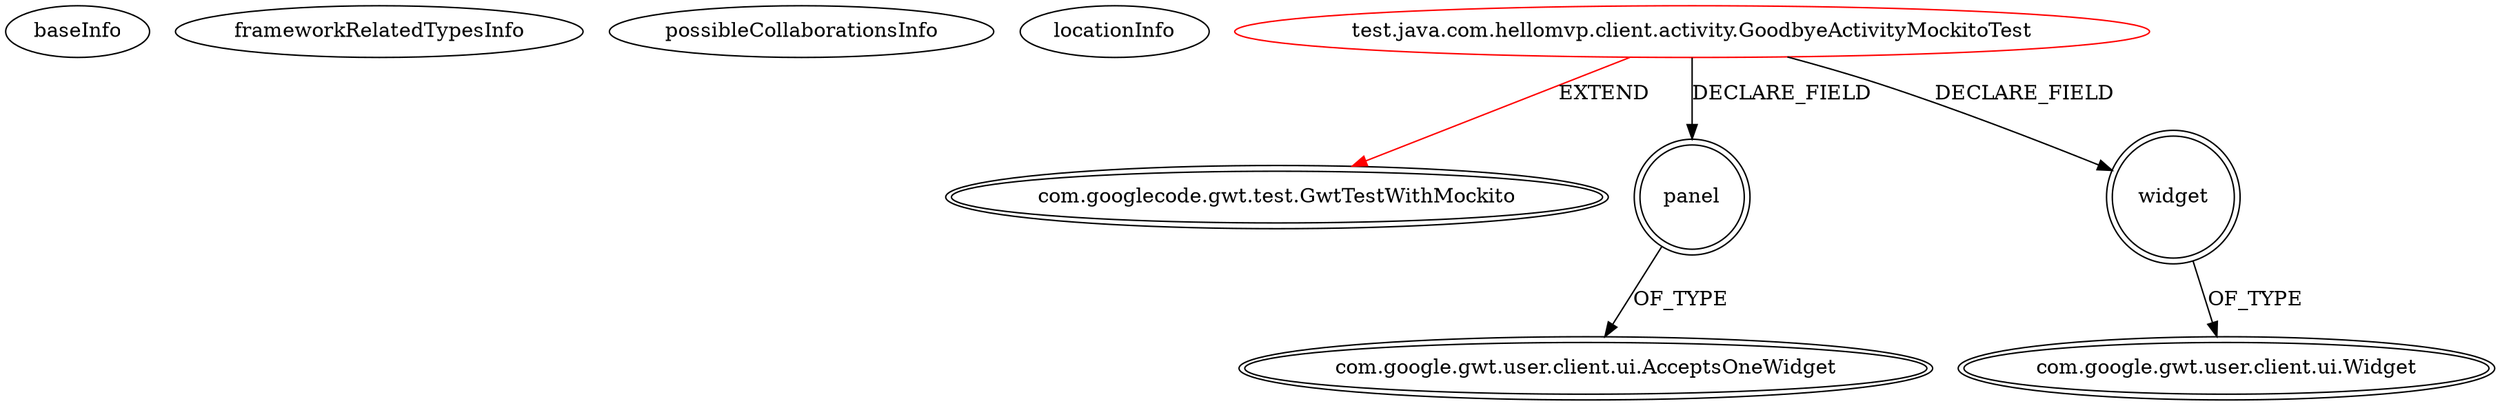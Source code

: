 digraph {
baseInfo[graphId=680,category="extension_graph",isAnonymous=false,possibleRelation=false]
frameworkRelatedTypesInfo[0="com.googlecode.gwt.test.GwtTestWithMockito"]
possibleCollaborationsInfo[]
locationInfo[projectName="anozaki-GwtHelloMvpTest",filePath="/anozaki-GwtHelloMvpTest/GwtHelloMvpTest-master/src/test/java/com/hellomvp/client/activity/GoodbyeActivityMockitoTest.java",contextSignature="GoodbyeActivityMockitoTest",graphId="680"]
0[label="test.java.com.hellomvp.client.activity.GoodbyeActivityMockitoTest",vertexType="ROOT_CLIENT_CLASS_DECLARATION",isFrameworkType=false,color=red]
1[label="com.googlecode.gwt.test.GwtTestWithMockito",vertexType="FRAMEWORK_CLASS_TYPE",isFrameworkType=true,peripheries=2]
2[label="panel",vertexType="FIELD_DECLARATION",isFrameworkType=true,peripheries=2,shape=circle]
3[label="com.google.gwt.user.client.ui.AcceptsOneWidget",vertexType="FRAMEWORK_INTERFACE_TYPE",isFrameworkType=true,peripheries=2]
4[label="widget",vertexType="FIELD_DECLARATION",isFrameworkType=true,peripheries=2,shape=circle]
5[label="com.google.gwt.user.client.ui.Widget",vertexType="FRAMEWORK_CLASS_TYPE",isFrameworkType=true,peripheries=2]
0->1[label="EXTEND",color=red]
0->2[label="DECLARE_FIELD"]
2->3[label="OF_TYPE"]
0->4[label="DECLARE_FIELD"]
4->5[label="OF_TYPE"]
}
